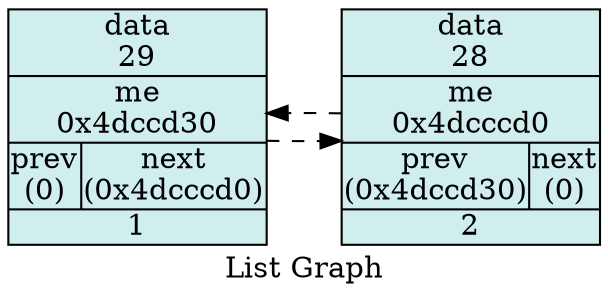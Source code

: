 digraph List {

	node [shape = "circle", style = "filled", fillcolor = "salmon1", fontcolor = "#000000", margin = "0.01"];
	edge [style = "dashed"];
	rankdir = "LR"

	label = "List Graph";

	"V0x4dccd30"[shape = "record", fillcolor="lightcyan2", label = "    data\n29 |    me\n0x4dccd30 | {prev\n(0) |  next\n(0x4dcccd0)} | <f0> 1"];
	"V0x4dcccd0"[shape = "record", fillcolor="lightcyan2", label = "    data\n28 |    me\n0x4dcccd0 | {prev\n(0x4dccd30) |  next\n(0)} | <f0> 2"];

	"V0x4dccd30"->"V0x4dcccd0";
	"V0x4dcccd0"->"V0x4dccd30";
}
